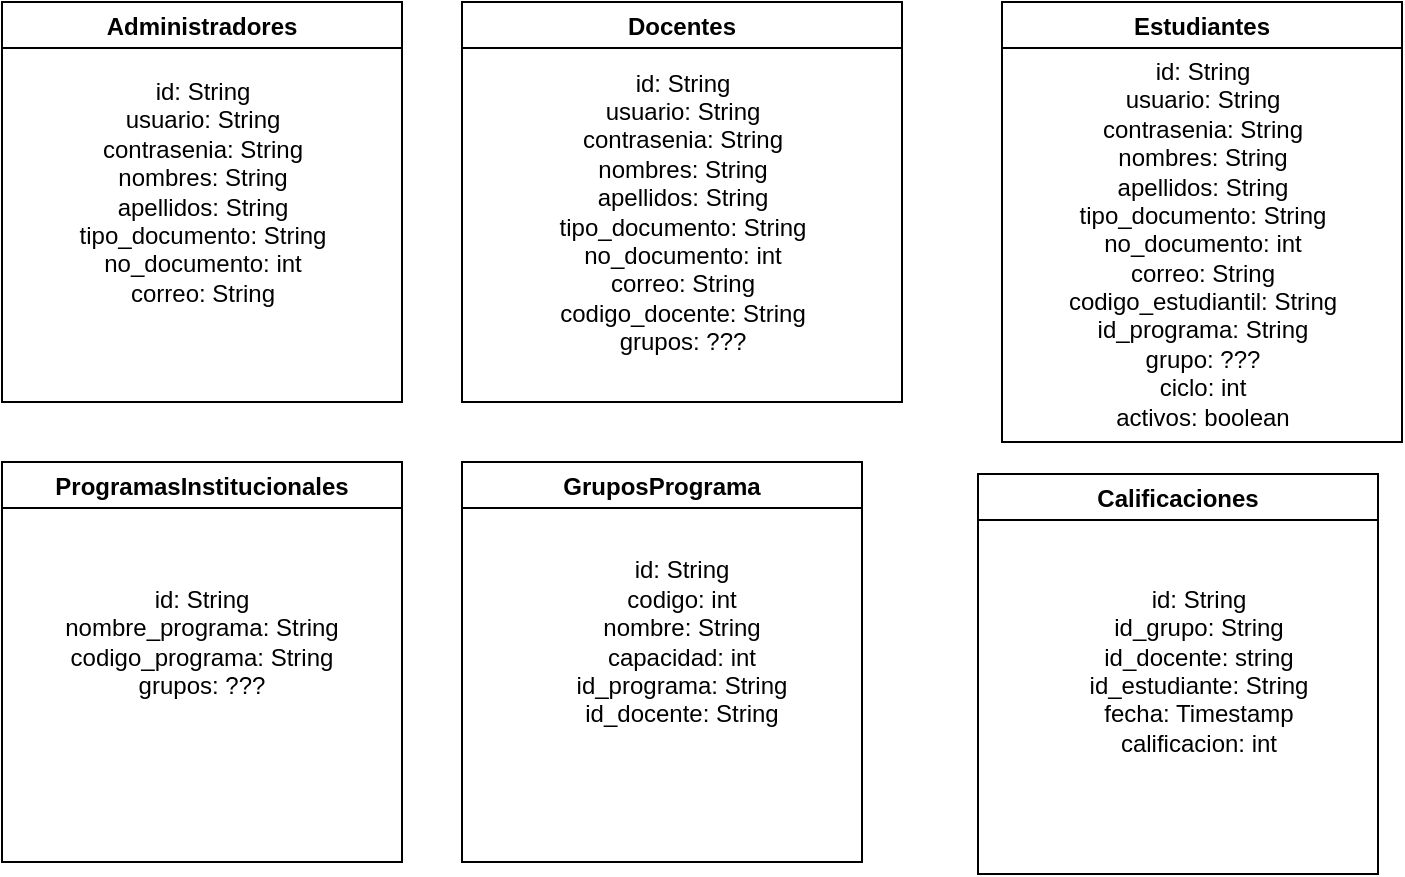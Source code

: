 <mxfile>
    <diagram id="lKOiRMlYlnAecIGtzMKI" name="Página-1">
        <mxGraphModel dx="728" dy="445" grid="1" gridSize="10" guides="1" tooltips="1" connect="1" arrows="1" fold="1" page="1" pageScale="1" pageWidth="827" pageHeight="1169" math="0" shadow="0">
            <root>
                <mxCell id="0"/>
                <mxCell id="1" parent="0"/>
                <mxCell id="2" value="Administradores" style="swimlane;" vertex="1" parent="1">
                    <mxGeometry x="40" y="20" width="200" height="200" as="geometry">
                        <mxRectangle x="280" y="130" width="130" height="23" as="alternateBounds"/>
                    </mxGeometry>
                </mxCell>
                <mxCell id="8" value="id: String&lt;br&gt;usuario: String&lt;br&gt;contrasenia: String&lt;br&gt;nombres: String&lt;br&gt;apellidos: String&lt;br&gt;tipo_documento: String&lt;br&gt;no_documento: int&lt;br&gt;correo: String&lt;br&gt;" style="text;html=1;align=center;verticalAlign=middle;resizable=0;points=[];autosize=1;strokeColor=none;" vertex="1" parent="2">
                    <mxGeometry x="30" y="40" width="140" height="110" as="geometry"/>
                </mxCell>
                <mxCell id="3" value="Docentes" style="swimlane;" vertex="1" parent="1">
                    <mxGeometry x="270" y="20" width="220" height="200" as="geometry"/>
                </mxCell>
                <mxCell id="11" value="id: String&lt;br&gt;usuario: String&lt;br&gt;contrasenia: String&lt;br&gt;nombres: String&lt;br&gt;apellidos: String&lt;br&gt;tipo_documento: String&lt;br&gt;no_documento: int&lt;br&gt;correo: String&lt;br&gt;codigo_docente: String&lt;br&gt;grupos: ???" style="text;html=1;align=center;verticalAlign=middle;resizable=0;points=[];autosize=1;strokeColor=none;" vertex="1" parent="3">
                    <mxGeometry x="40" y="35" width="140" height="140" as="geometry"/>
                </mxCell>
                <mxCell id="4" value="Estudiantes" style="swimlane;" vertex="1" parent="1">
                    <mxGeometry x="540" y="20" width="200" height="220" as="geometry"/>
                </mxCell>
                <mxCell id="12" value="id: String&lt;br&gt;usuario: String&lt;br&gt;contrasenia: String&lt;br&gt;nombres: String&lt;br&gt;apellidos: String&lt;br&gt;tipo_documento: String&lt;br&gt;no_documento: int&lt;br&gt;correo: String&lt;br&gt;codigo_estudiantil: String&lt;br&gt;id_programa: String&lt;br&gt;grupo: ???&lt;br&gt;ciclo: int&lt;br&gt;activos: boolean" style="text;html=1;align=center;verticalAlign=middle;resizable=0;points=[];autosize=1;strokeColor=none;" vertex="1" parent="4">
                    <mxGeometry x="25" y="31" width="150" height="180" as="geometry"/>
                </mxCell>
                <mxCell id="5" value="ProgramasInstitucionales" style="swimlane;" vertex="1" parent="1">
                    <mxGeometry x="40" y="250" width="200" height="200" as="geometry"/>
                </mxCell>
                <mxCell id="13" value="id: String&lt;br&gt;nombre_programa: String&lt;br&gt;codigo_programa: String&lt;br&gt;grupos: ???" style="text;html=1;strokeColor=none;fillColor=none;align=center;verticalAlign=middle;whiteSpace=wrap;rounded=0;" vertex="1" parent="5">
                    <mxGeometry x="25" y="80" width="150" height="20" as="geometry"/>
                </mxCell>
                <mxCell id="6" value="GruposPrograma" style="swimlane;" vertex="1" parent="1">
                    <mxGeometry x="270" y="250" width="200" height="200" as="geometry"/>
                </mxCell>
                <mxCell id="14" value="id: String&lt;br&gt;codigo: int&lt;br&gt;nombre: String&lt;br&gt;capacidad: int&lt;br&gt;id_programa: String&lt;br&gt;id_docente: String" style="text;html=1;strokeColor=none;fillColor=none;align=center;verticalAlign=middle;whiteSpace=wrap;rounded=0;" vertex="1" parent="6">
                    <mxGeometry x="40" y="80" width="140" height="20" as="geometry"/>
                </mxCell>
                <mxCell id="7" value="Calificaciones" style="swimlane;" vertex="1" parent="1">
                    <mxGeometry x="528" y="256" width="200" height="200" as="geometry"/>
                </mxCell>
                <mxCell id="15" value="&lt;br&gt;&lt;br&gt;id: String&lt;br&gt;id_grupo: String&lt;br&gt;id_docente: string&lt;br&gt;id_estudiante: String&lt;br&gt;fecha: Timestamp&lt;br&gt;calificacion: int" style="text;html=1;strokeColor=none;fillColor=none;align=center;verticalAlign=middle;whiteSpace=wrap;rounded=0;" vertex="1" parent="7">
                    <mxGeometry x="52" y="74" width="117" height="20" as="geometry"/>
                </mxCell>
            </root>
        </mxGraphModel>
    </diagram>
</mxfile>
